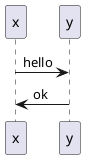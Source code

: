 {
  "sha1": "kizdk35gxg7oczr6mmdhojts0fuiywy",
  "insertion": {
    "when": "2024-06-03T18:59:33.041Z",
    "user": "plantuml@gmail.com"
  }
}
@startuml
!definelong AUTHEN()
x -> y : hello
y -> x : ok
!enddefinelong
AUTHEN()
@enduml

